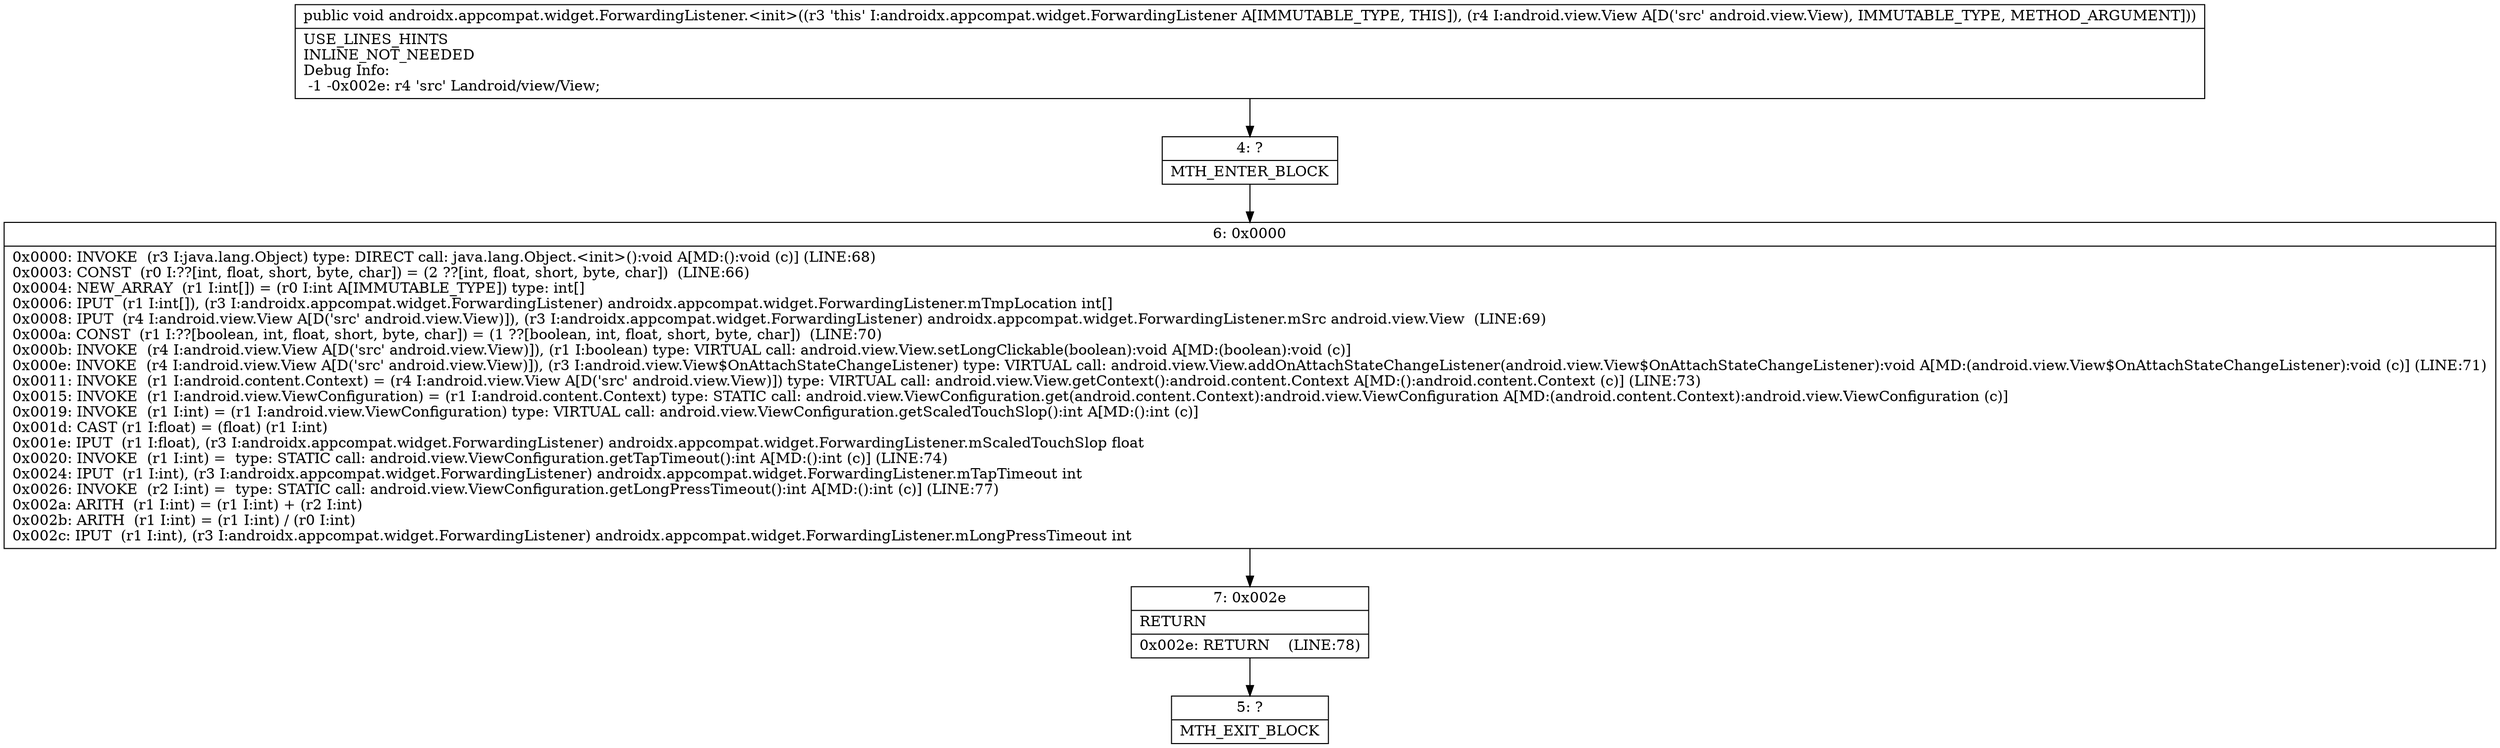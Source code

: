 digraph "CFG forandroidx.appcompat.widget.ForwardingListener.\<init\>(Landroid\/view\/View;)V" {
Node_4 [shape=record,label="{4\:\ ?|MTH_ENTER_BLOCK\l}"];
Node_6 [shape=record,label="{6\:\ 0x0000|0x0000: INVOKE  (r3 I:java.lang.Object) type: DIRECT call: java.lang.Object.\<init\>():void A[MD:():void (c)] (LINE:68)\l0x0003: CONST  (r0 I:??[int, float, short, byte, char]) = (2 ??[int, float, short, byte, char])  (LINE:66)\l0x0004: NEW_ARRAY  (r1 I:int[]) = (r0 I:int A[IMMUTABLE_TYPE]) type: int[] \l0x0006: IPUT  (r1 I:int[]), (r3 I:androidx.appcompat.widget.ForwardingListener) androidx.appcompat.widget.ForwardingListener.mTmpLocation int[] \l0x0008: IPUT  (r4 I:android.view.View A[D('src' android.view.View)]), (r3 I:androidx.appcompat.widget.ForwardingListener) androidx.appcompat.widget.ForwardingListener.mSrc android.view.View  (LINE:69)\l0x000a: CONST  (r1 I:??[boolean, int, float, short, byte, char]) = (1 ??[boolean, int, float, short, byte, char])  (LINE:70)\l0x000b: INVOKE  (r4 I:android.view.View A[D('src' android.view.View)]), (r1 I:boolean) type: VIRTUAL call: android.view.View.setLongClickable(boolean):void A[MD:(boolean):void (c)]\l0x000e: INVOKE  (r4 I:android.view.View A[D('src' android.view.View)]), (r3 I:android.view.View$OnAttachStateChangeListener) type: VIRTUAL call: android.view.View.addOnAttachStateChangeListener(android.view.View$OnAttachStateChangeListener):void A[MD:(android.view.View$OnAttachStateChangeListener):void (c)] (LINE:71)\l0x0011: INVOKE  (r1 I:android.content.Context) = (r4 I:android.view.View A[D('src' android.view.View)]) type: VIRTUAL call: android.view.View.getContext():android.content.Context A[MD:():android.content.Context (c)] (LINE:73)\l0x0015: INVOKE  (r1 I:android.view.ViewConfiguration) = (r1 I:android.content.Context) type: STATIC call: android.view.ViewConfiguration.get(android.content.Context):android.view.ViewConfiguration A[MD:(android.content.Context):android.view.ViewConfiguration (c)]\l0x0019: INVOKE  (r1 I:int) = (r1 I:android.view.ViewConfiguration) type: VIRTUAL call: android.view.ViewConfiguration.getScaledTouchSlop():int A[MD:():int (c)]\l0x001d: CAST (r1 I:float) = (float) (r1 I:int) \l0x001e: IPUT  (r1 I:float), (r3 I:androidx.appcompat.widget.ForwardingListener) androidx.appcompat.widget.ForwardingListener.mScaledTouchSlop float \l0x0020: INVOKE  (r1 I:int) =  type: STATIC call: android.view.ViewConfiguration.getTapTimeout():int A[MD:():int (c)] (LINE:74)\l0x0024: IPUT  (r1 I:int), (r3 I:androidx.appcompat.widget.ForwardingListener) androidx.appcompat.widget.ForwardingListener.mTapTimeout int \l0x0026: INVOKE  (r2 I:int) =  type: STATIC call: android.view.ViewConfiguration.getLongPressTimeout():int A[MD:():int (c)] (LINE:77)\l0x002a: ARITH  (r1 I:int) = (r1 I:int) + (r2 I:int) \l0x002b: ARITH  (r1 I:int) = (r1 I:int) \/ (r0 I:int) \l0x002c: IPUT  (r1 I:int), (r3 I:androidx.appcompat.widget.ForwardingListener) androidx.appcompat.widget.ForwardingListener.mLongPressTimeout int \l}"];
Node_7 [shape=record,label="{7\:\ 0x002e|RETURN\l|0x002e: RETURN    (LINE:78)\l}"];
Node_5 [shape=record,label="{5\:\ ?|MTH_EXIT_BLOCK\l}"];
MethodNode[shape=record,label="{public void androidx.appcompat.widget.ForwardingListener.\<init\>((r3 'this' I:androidx.appcompat.widget.ForwardingListener A[IMMUTABLE_TYPE, THIS]), (r4 I:android.view.View A[D('src' android.view.View), IMMUTABLE_TYPE, METHOD_ARGUMENT]))  | USE_LINES_HINTS\lINLINE_NOT_NEEDED\lDebug Info:\l  \-1 \-0x002e: r4 'src' Landroid\/view\/View;\l}"];
MethodNode -> Node_4;Node_4 -> Node_6;
Node_6 -> Node_7;
Node_7 -> Node_5;
}

